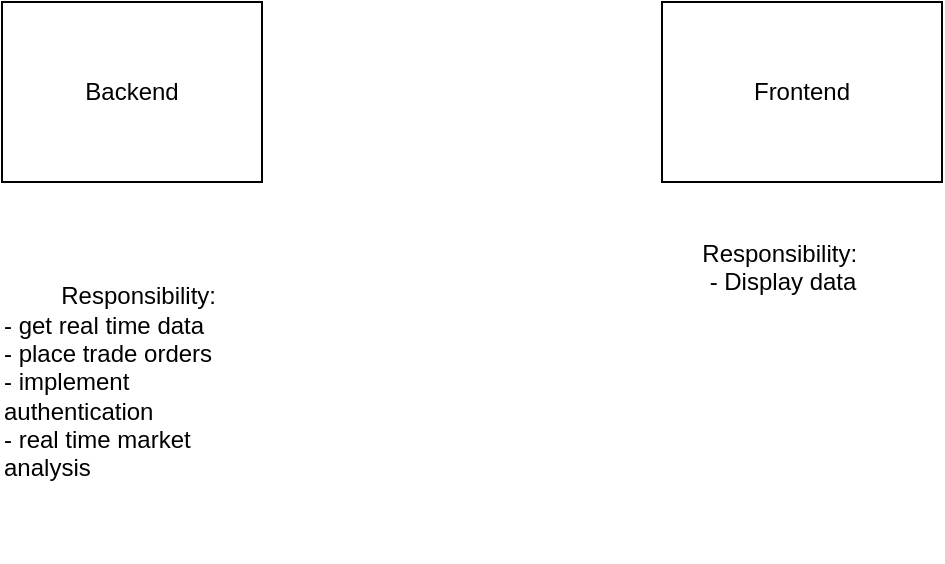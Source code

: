 <mxfile version="28.0.7">
  <diagram name="Page-1" id="HZzGdIYL1d7pboFqSBVi">
    <mxGraphModel dx="1360" dy="795" grid="1" gridSize="10" guides="1" tooltips="1" connect="1" arrows="1" fold="1" page="1" pageScale="1" pageWidth="850" pageHeight="1100" math="0" shadow="0">
      <root>
        <mxCell id="0" />
        <mxCell id="1" parent="0" />
        <mxCell id="U-cLGu7goYh9UaNrOr1q-1" value="Backend" style="rounded=0;whiteSpace=wrap;html=1;" parent="1" vertex="1">
          <mxGeometry x="180" y="160" width="130" height="90" as="geometry" />
        </mxCell>
        <mxCell id="U-cLGu7goYh9UaNrOr1q-2" value="Frontend" style="rounded=0;whiteSpace=wrap;html=1;" parent="1" vertex="1">
          <mxGeometry x="510" y="160" width="140" height="90" as="geometry" />
        </mxCell>
        <mxCell id="U-cLGu7goYh9UaNrOr1q-3" value="&lt;div&gt;Responsibility:&amp;nbsp;&lt;/div&gt;&lt;div align=&quot;left&quot;&gt;- get real time data&amp;nbsp;&lt;/div&gt;&lt;div align=&quot;left&quot;&gt;- place trade orders&amp;nbsp;&lt;/div&gt;&lt;div align=&quot;left&quot;&gt;- implement authentication&amp;nbsp;&lt;/div&gt;&lt;div align=&quot;left&quot;&gt;- real time market analysis&lt;/div&gt;" style="text;html=1;align=center;verticalAlign=middle;whiteSpace=wrap;rounded=0;" parent="1" vertex="1">
          <mxGeometry x="180" y="260" width="140" height="180" as="geometry" />
        </mxCell>
        <mxCell id="U-cLGu7goYh9UaNrOr1q-4" value="&lt;div&gt;Responsibility:&amp;nbsp;&lt;/div&gt;&lt;div&gt;- Display data&lt;/div&gt;&lt;div&gt;&lt;br&gt;&lt;/div&gt;" style="text;html=1;align=center;verticalAlign=middle;resizable=0;points=[];autosize=1;strokeColor=none;fillColor=none;" parent="1" vertex="1">
          <mxGeometry x="520" y="270" width="100" height="60" as="geometry" />
        </mxCell>
      </root>
    </mxGraphModel>
  </diagram>
</mxfile>
